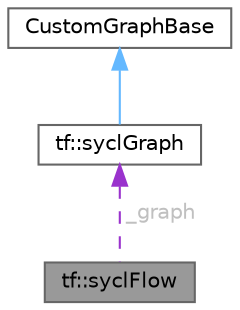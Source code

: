 digraph "tf::syclFlow"
{
 // LATEX_PDF_SIZE
  bgcolor="transparent";
  edge [fontname=Helvetica,fontsize=10,labelfontname=Helvetica,labelfontsize=10];
  node [fontname=Helvetica,fontsize=10,shape=box,height=0.2,width=0.4];
  Node1 [id="Node000001",label="tf::syclFlow",height=0.2,width=0.4,color="gray40", fillcolor="grey60", style="filled", fontcolor="black",tooltip="class for building a SYCL task dependency graph"];
  Node2 -> Node1 [id="edge1_Node000001_Node000002",dir="back",color="darkorchid3",style="dashed",tooltip=" ",label=" _graph",fontcolor="grey" ];
  Node2 [id="Node000002",label="tf::syclGraph",height=0.2,width=0.4,color="gray40", fillcolor="white", style="filled",URL="$classtf_1_1sycl_graph.html",tooltip=" "];
  Node3 -> Node2 [id="edge2_Node000002_Node000003",dir="back",color="steelblue1",style="solid",tooltip=" "];
  Node3 [id="Node000003",label="CustomGraphBase",height=0.2,width=0.4,color="gray40", fillcolor="white", style="filled",tooltip=" "];
}
